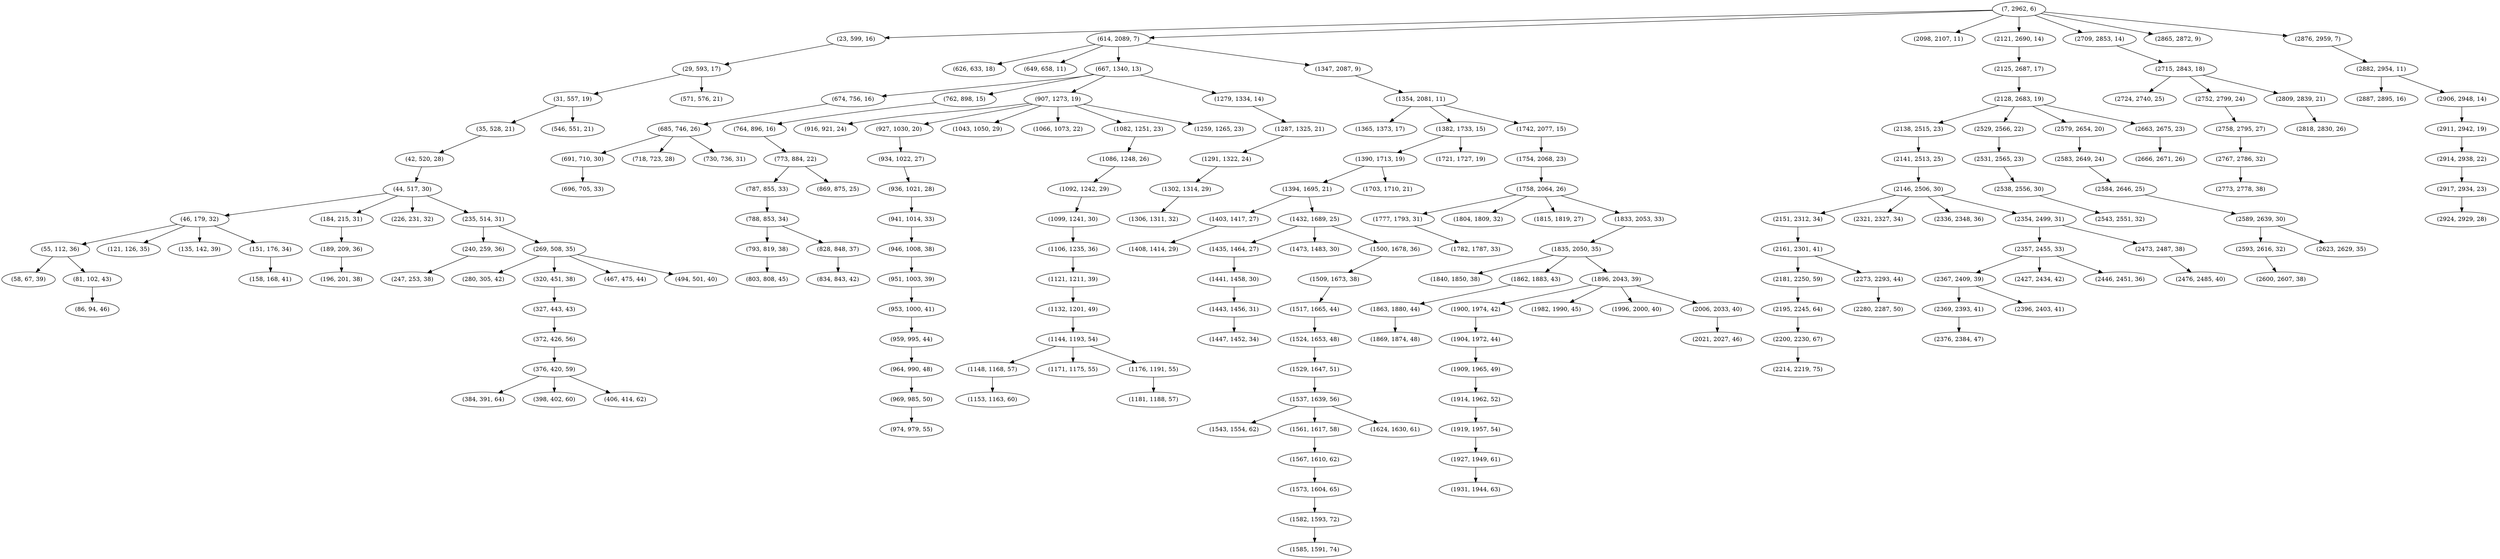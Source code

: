 digraph tree {
    "(7, 2962, 6)";
    "(23, 599, 16)";
    "(29, 593, 17)";
    "(31, 557, 19)";
    "(35, 528, 21)";
    "(42, 520, 28)";
    "(44, 517, 30)";
    "(46, 179, 32)";
    "(55, 112, 36)";
    "(58, 67, 39)";
    "(81, 102, 43)";
    "(86, 94, 46)";
    "(121, 126, 35)";
    "(135, 142, 39)";
    "(151, 176, 34)";
    "(158, 168, 41)";
    "(184, 215, 31)";
    "(189, 209, 36)";
    "(196, 201, 38)";
    "(226, 231, 32)";
    "(235, 514, 31)";
    "(240, 259, 36)";
    "(247, 253, 38)";
    "(269, 508, 35)";
    "(280, 305, 42)";
    "(320, 451, 38)";
    "(327, 443, 43)";
    "(372, 426, 56)";
    "(376, 420, 59)";
    "(384, 391, 64)";
    "(398, 402, 60)";
    "(406, 414, 62)";
    "(467, 475, 44)";
    "(494, 501, 40)";
    "(546, 551, 21)";
    "(571, 576, 21)";
    "(614, 2089, 7)";
    "(626, 633, 18)";
    "(649, 658, 11)";
    "(667, 1340, 13)";
    "(674, 756, 16)";
    "(685, 746, 26)";
    "(691, 710, 30)";
    "(696, 705, 33)";
    "(718, 723, 28)";
    "(730, 736, 31)";
    "(762, 898, 15)";
    "(764, 896, 16)";
    "(773, 884, 22)";
    "(787, 855, 33)";
    "(788, 853, 34)";
    "(793, 819, 38)";
    "(803, 808, 45)";
    "(828, 848, 37)";
    "(834, 843, 42)";
    "(869, 875, 25)";
    "(907, 1273, 19)";
    "(916, 921, 24)";
    "(927, 1030, 20)";
    "(934, 1022, 27)";
    "(936, 1021, 28)";
    "(941, 1014, 33)";
    "(946, 1008, 38)";
    "(951, 1003, 39)";
    "(953, 1000, 41)";
    "(959, 995, 44)";
    "(964, 990, 48)";
    "(969, 985, 50)";
    "(974, 979, 55)";
    "(1043, 1050, 29)";
    "(1066, 1073, 22)";
    "(1082, 1251, 23)";
    "(1086, 1248, 26)";
    "(1092, 1242, 29)";
    "(1099, 1241, 30)";
    "(1106, 1235, 36)";
    "(1121, 1211, 39)";
    "(1132, 1201, 49)";
    "(1144, 1193, 54)";
    "(1148, 1168, 57)";
    "(1153, 1163, 60)";
    "(1171, 1175, 55)";
    "(1176, 1191, 55)";
    "(1181, 1188, 57)";
    "(1259, 1265, 23)";
    "(1279, 1334, 14)";
    "(1287, 1325, 21)";
    "(1291, 1322, 24)";
    "(1302, 1314, 29)";
    "(1306, 1311, 32)";
    "(1347, 2087, 9)";
    "(1354, 2081, 11)";
    "(1365, 1373, 17)";
    "(1382, 1733, 15)";
    "(1390, 1713, 19)";
    "(1394, 1695, 21)";
    "(1403, 1417, 27)";
    "(1408, 1414, 29)";
    "(1432, 1689, 25)";
    "(1435, 1464, 27)";
    "(1441, 1458, 30)";
    "(1443, 1456, 31)";
    "(1447, 1452, 34)";
    "(1473, 1483, 30)";
    "(1500, 1678, 36)";
    "(1509, 1673, 38)";
    "(1517, 1665, 44)";
    "(1524, 1653, 48)";
    "(1529, 1647, 51)";
    "(1537, 1639, 56)";
    "(1543, 1554, 62)";
    "(1561, 1617, 58)";
    "(1567, 1610, 62)";
    "(1573, 1604, 65)";
    "(1582, 1593, 72)";
    "(1585, 1591, 74)";
    "(1624, 1630, 61)";
    "(1703, 1710, 21)";
    "(1721, 1727, 19)";
    "(1742, 2077, 15)";
    "(1754, 2068, 23)";
    "(1758, 2064, 26)";
    "(1777, 1793, 31)";
    "(1782, 1787, 33)";
    "(1804, 1809, 32)";
    "(1815, 1819, 27)";
    "(1833, 2053, 33)";
    "(1835, 2050, 35)";
    "(1840, 1850, 38)";
    "(1862, 1883, 43)";
    "(1863, 1880, 44)";
    "(1869, 1874, 48)";
    "(1896, 2043, 39)";
    "(1900, 1974, 42)";
    "(1904, 1972, 44)";
    "(1909, 1965, 49)";
    "(1914, 1962, 52)";
    "(1919, 1957, 54)";
    "(1927, 1949, 61)";
    "(1931, 1944, 63)";
    "(1982, 1990, 45)";
    "(1996, 2000, 40)";
    "(2006, 2033, 40)";
    "(2021, 2027, 46)";
    "(2098, 2107, 11)";
    "(2121, 2690, 14)";
    "(2125, 2687, 17)";
    "(2128, 2683, 19)";
    "(2138, 2515, 23)";
    "(2141, 2513, 25)";
    "(2146, 2506, 30)";
    "(2151, 2312, 34)";
    "(2161, 2301, 41)";
    "(2181, 2250, 59)";
    "(2195, 2245, 64)";
    "(2200, 2230, 67)";
    "(2214, 2219, 75)";
    "(2273, 2293, 44)";
    "(2280, 2287, 50)";
    "(2321, 2327, 34)";
    "(2336, 2348, 36)";
    "(2354, 2499, 31)";
    "(2357, 2455, 33)";
    "(2367, 2409, 39)";
    "(2369, 2393, 41)";
    "(2376, 2384, 47)";
    "(2396, 2403, 41)";
    "(2427, 2434, 42)";
    "(2446, 2451, 36)";
    "(2473, 2487, 38)";
    "(2476, 2485, 40)";
    "(2529, 2566, 22)";
    "(2531, 2565, 23)";
    "(2538, 2556, 30)";
    "(2543, 2551, 32)";
    "(2579, 2654, 20)";
    "(2583, 2649, 24)";
    "(2584, 2646, 25)";
    "(2589, 2639, 30)";
    "(2593, 2616, 32)";
    "(2600, 2607, 38)";
    "(2623, 2629, 35)";
    "(2663, 2675, 23)";
    "(2666, 2671, 26)";
    "(2709, 2853, 14)";
    "(2715, 2843, 18)";
    "(2724, 2740, 25)";
    "(2752, 2799, 24)";
    "(2758, 2795, 27)";
    "(2767, 2786, 32)";
    "(2773, 2778, 38)";
    "(2809, 2839, 21)";
    "(2818, 2830, 26)";
    "(2865, 2872, 9)";
    "(2876, 2959, 7)";
    "(2882, 2954, 11)";
    "(2887, 2895, 16)";
    "(2906, 2948, 14)";
    "(2911, 2942, 19)";
    "(2914, 2938, 22)";
    "(2917, 2934, 23)";
    "(2924, 2929, 28)";
    "(7, 2962, 6)" -> "(23, 599, 16)";
    "(7, 2962, 6)" -> "(614, 2089, 7)";
    "(7, 2962, 6)" -> "(2098, 2107, 11)";
    "(7, 2962, 6)" -> "(2121, 2690, 14)";
    "(7, 2962, 6)" -> "(2709, 2853, 14)";
    "(7, 2962, 6)" -> "(2865, 2872, 9)";
    "(7, 2962, 6)" -> "(2876, 2959, 7)";
    "(23, 599, 16)" -> "(29, 593, 17)";
    "(29, 593, 17)" -> "(31, 557, 19)";
    "(29, 593, 17)" -> "(571, 576, 21)";
    "(31, 557, 19)" -> "(35, 528, 21)";
    "(31, 557, 19)" -> "(546, 551, 21)";
    "(35, 528, 21)" -> "(42, 520, 28)";
    "(42, 520, 28)" -> "(44, 517, 30)";
    "(44, 517, 30)" -> "(46, 179, 32)";
    "(44, 517, 30)" -> "(184, 215, 31)";
    "(44, 517, 30)" -> "(226, 231, 32)";
    "(44, 517, 30)" -> "(235, 514, 31)";
    "(46, 179, 32)" -> "(55, 112, 36)";
    "(46, 179, 32)" -> "(121, 126, 35)";
    "(46, 179, 32)" -> "(135, 142, 39)";
    "(46, 179, 32)" -> "(151, 176, 34)";
    "(55, 112, 36)" -> "(58, 67, 39)";
    "(55, 112, 36)" -> "(81, 102, 43)";
    "(81, 102, 43)" -> "(86, 94, 46)";
    "(151, 176, 34)" -> "(158, 168, 41)";
    "(184, 215, 31)" -> "(189, 209, 36)";
    "(189, 209, 36)" -> "(196, 201, 38)";
    "(235, 514, 31)" -> "(240, 259, 36)";
    "(235, 514, 31)" -> "(269, 508, 35)";
    "(240, 259, 36)" -> "(247, 253, 38)";
    "(269, 508, 35)" -> "(280, 305, 42)";
    "(269, 508, 35)" -> "(320, 451, 38)";
    "(269, 508, 35)" -> "(467, 475, 44)";
    "(269, 508, 35)" -> "(494, 501, 40)";
    "(320, 451, 38)" -> "(327, 443, 43)";
    "(327, 443, 43)" -> "(372, 426, 56)";
    "(372, 426, 56)" -> "(376, 420, 59)";
    "(376, 420, 59)" -> "(384, 391, 64)";
    "(376, 420, 59)" -> "(398, 402, 60)";
    "(376, 420, 59)" -> "(406, 414, 62)";
    "(614, 2089, 7)" -> "(626, 633, 18)";
    "(614, 2089, 7)" -> "(649, 658, 11)";
    "(614, 2089, 7)" -> "(667, 1340, 13)";
    "(614, 2089, 7)" -> "(1347, 2087, 9)";
    "(667, 1340, 13)" -> "(674, 756, 16)";
    "(667, 1340, 13)" -> "(762, 898, 15)";
    "(667, 1340, 13)" -> "(907, 1273, 19)";
    "(667, 1340, 13)" -> "(1279, 1334, 14)";
    "(674, 756, 16)" -> "(685, 746, 26)";
    "(685, 746, 26)" -> "(691, 710, 30)";
    "(685, 746, 26)" -> "(718, 723, 28)";
    "(685, 746, 26)" -> "(730, 736, 31)";
    "(691, 710, 30)" -> "(696, 705, 33)";
    "(762, 898, 15)" -> "(764, 896, 16)";
    "(764, 896, 16)" -> "(773, 884, 22)";
    "(773, 884, 22)" -> "(787, 855, 33)";
    "(773, 884, 22)" -> "(869, 875, 25)";
    "(787, 855, 33)" -> "(788, 853, 34)";
    "(788, 853, 34)" -> "(793, 819, 38)";
    "(788, 853, 34)" -> "(828, 848, 37)";
    "(793, 819, 38)" -> "(803, 808, 45)";
    "(828, 848, 37)" -> "(834, 843, 42)";
    "(907, 1273, 19)" -> "(916, 921, 24)";
    "(907, 1273, 19)" -> "(927, 1030, 20)";
    "(907, 1273, 19)" -> "(1043, 1050, 29)";
    "(907, 1273, 19)" -> "(1066, 1073, 22)";
    "(907, 1273, 19)" -> "(1082, 1251, 23)";
    "(907, 1273, 19)" -> "(1259, 1265, 23)";
    "(927, 1030, 20)" -> "(934, 1022, 27)";
    "(934, 1022, 27)" -> "(936, 1021, 28)";
    "(936, 1021, 28)" -> "(941, 1014, 33)";
    "(941, 1014, 33)" -> "(946, 1008, 38)";
    "(946, 1008, 38)" -> "(951, 1003, 39)";
    "(951, 1003, 39)" -> "(953, 1000, 41)";
    "(953, 1000, 41)" -> "(959, 995, 44)";
    "(959, 995, 44)" -> "(964, 990, 48)";
    "(964, 990, 48)" -> "(969, 985, 50)";
    "(969, 985, 50)" -> "(974, 979, 55)";
    "(1082, 1251, 23)" -> "(1086, 1248, 26)";
    "(1086, 1248, 26)" -> "(1092, 1242, 29)";
    "(1092, 1242, 29)" -> "(1099, 1241, 30)";
    "(1099, 1241, 30)" -> "(1106, 1235, 36)";
    "(1106, 1235, 36)" -> "(1121, 1211, 39)";
    "(1121, 1211, 39)" -> "(1132, 1201, 49)";
    "(1132, 1201, 49)" -> "(1144, 1193, 54)";
    "(1144, 1193, 54)" -> "(1148, 1168, 57)";
    "(1144, 1193, 54)" -> "(1171, 1175, 55)";
    "(1144, 1193, 54)" -> "(1176, 1191, 55)";
    "(1148, 1168, 57)" -> "(1153, 1163, 60)";
    "(1176, 1191, 55)" -> "(1181, 1188, 57)";
    "(1279, 1334, 14)" -> "(1287, 1325, 21)";
    "(1287, 1325, 21)" -> "(1291, 1322, 24)";
    "(1291, 1322, 24)" -> "(1302, 1314, 29)";
    "(1302, 1314, 29)" -> "(1306, 1311, 32)";
    "(1347, 2087, 9)" -> "(1354, 2081, 11)";
    "(1354, 2081, 11)" -> "(1365, 1373, 17)";
    "(1354, 2081, 11)" -> "(1382, 1733, 15)";
    "(1354, 2081, 11)" -> "(1742, 2077, 15)";
    "(1382, 1733, 15)" -> "(1390, 1713, 19)";
    "(1382, 1733, 15)" -> "(1721, 1727, 19)";
    "(1390, 1713, 19)" -> "(1394, 1695, 21)";
    "(1390, 1713, 19)" -> "(1703, 1710, 21)";
    "(1394, 1695, 21)" -> "(1403, 1417, 27)";
    "(1394, 1695, 21)" -> "(1432, 1689, 25)";
    "(1403, 1417, 27)" -> "(1408, 1414, 29)";
    "(1432, 1689, 25)" -> "(1435, 1464, 27)";
    "(1432, 1689, 25)" -> "(1473, 1483, 30)";
    "(1432, 1689, 25)" -> "(1500, 1678, 36)";
    "(1435, 1464, 27)" -> "(1441, 1458, 30)";
    "(1441, 1458, 30)" -> "(1443, 1456, 31)";
    "(1443, 1456, 31)" -> "(1447, 1452, 34)";
    "(1500, 1678, 36)" -> "(1509, 1673, 38)";
    "(1509, 1673, 38)" -> "(1517, 1665, 44)";
    "(1517, 1665, 44)" -> "(1524, 1653, 48)";
    "(1524, 1653, 48)" -> "(1529, 1647, 51)";
    "(1529, 1647, 51)" -> "(1537, 1639, 56)";
    "(1537, 1639, 56)" -> "(1543, 1554, 62)";
    "(1537, 1639, 56)" -> "(1561, 1617, 58)";
    "(1537, 1639, 56)" -> "(1624, 1630, 61)";
    "(1561, 1617, 58)" -> "(1567, 1610, 62)";
    "(1567, 1610, 62)" -> "(1573, 1604, 65)";
    "(1573, 1604, 65)" -> "(1582, 1593, 72)";
    "(1582, 1593, 72)" -> "(1585, 1591, 74)";
    "(1742, 2077, 15)" -> "(1754, 2068, 23)";
    "(1754, 2068, 23)" -> "(1758, 2064, 26)";
    "(1758, 2064, 26)" -> "(1777, 1793, 31)";
    "(1758, 2064, 26)" -> "(1804, 1809, 32)";
    "(1758, 2064, 26)" -> "(1815, 1819, 27)";
    "(1758, 2064, 26)" -> "(1833, 2053, 33)";
    "(1777, 1793, 31)" -> "(1782, 1787, 33)";
    "(1833, 2053, 33)" -> "(1835, 2050, 35)";
    "(1835, 2050, 35)" -> "(1840, 1850, 38)";
    "(1835, 2050, 35)" -> "(1862, 1883, 43)";
    "(1835, 2050, 35)" -> "(1896, 2043, 39)";
    "(1862, 1883, 43)" -> "(1863, 1880, 44)";
    "(1863, 1880, 44)" -> "(1869, 1874, 48)";
    "(1896, 2043, 39)" -> "(1900, 1974, 42)";
    "(1896, 2043, 39)" -> "(1982, 1990, 45)";
    "(1896, 2043, 39)" -> "(1996, 2000, 40)";
    "(1896, 2043, 39)" -> "(2006, 2033, 40)";
    "(1900, 1974, 42)" -> "(1904, 1972, 44)";
    "(1904, 1972, 44)" -> "(1909, 1965, 49)";
    "(1909, 1965, 49)" -> "(1914, 1962, 52)";
    "(1914, 1962, 52)" -> "(1919, 1957, 54)";
    "(1919, 1957, 54)" -> "(1927, 1949, 61)";
    "(1927, 1949, 61)" -> "(1931, 1944, 63)";
    "(2006, 2033, 40)" -> "(2021, 2027, 46)";
    "(2121, 2690, 14)" -> "(2125, 2687, 17)";
    "(2125, 2687, 17)" -> "(2128, 2683, 19)";
    "(2128, 2683, 19)" -> "(2138, 2515, 23)";
    "(2128, 2683, 19)" -> "(2529, 2566, 22)";
    "(2128, 2683, 19)" -> "(2579, 2654, 20)";
    "(2128, 2683, 19)" -> "(2663, 2675, 23)";
    "(2138, 2515, 23)" -> "(2141, 2513, 25)";
    "(2141, 2513, 25)" -> "(2146, 2506, 30)";
    "(2146, 2506, 30)" -> "(2151, 2312, 34)";
    "(2146, 2506, 30)" -> "(2321, 2327, 34)";
    "(2146, 2506, 30)" -> "(2336, 2348, 36)";
    "(2146, 2506, 30)" -> "(2354, 2499, 31)";
    "(2151, 2312, 34)" -> "(2161, 2301, 41)";
    "(2161, 2301, 41)" -> "(2181, 2250, 59)";
    "(2161, 2301, 41)" -> "(2273, 2293, 44)";
    "(2181, 2250, 59)" -> "(2195, 2245, 64)";
    "(2195, 2245, 64)" -> "(2200, 2230, 67)";
    "(2200, 2230, 67)" -> "(2214, 2219, 75)";
    "(2273, 2293, 44)" -> "(2280, 2287, 50)";
    "(2354, 2499, 31)" -> "(2357, 2455, 33)";
    "(2354, 2499, 31)" -> "(2473, 2487, 38)";
    "(2357, 2455, 33)" -> "(2367, 2409, 39)";
    "(2357, 2455, 33)" -> "(2427, 2434, 42)";
    "(2357, 2455, 33)" -> "(2446, 2451, 36)";
    "(2367, 2409, 39)" -> "(2369, 2393, 41)";
    "(2367, 2409, 39)" -> "(2396, 2403, 41)";
    "(2369, 2393, 41)" -> "(2376, 2384, 47)";
    "(2473, 2487, 38)" -> "(2476, 2485, 40)";
    "(2529, 2566, 22)" -> "(2531, 2565, 23)";
    "(2531, 2565, 23)" -> "(2538, 2556, 30)";
    "(2538, 2556, 30)" -> "(2543, 2551, 32)";
    "(2579, 2654, 20)" -> "(2583, 2649, 24)";
    "(2583, 2649, 24)" -> "(2584, 2646, 25)";
    "(2584, 2646, 25)" -> "(2589, 2639, 30)";
    "(2589, 2639, 30)" -> "(2593, 2616, 32)";
    "(2589, 2639, 30)" -> "(2623, 2629, 35)";
    "(2593, 2616, 32)" -> "(2600, 2607, 38)";
    "(2663, 2675, 23)" -> "(2666, 2671, 26)";
    "(2709, 2853, 14)" -> "(2715, 2843, 18)";
    "(2715, 2843, 18)" -> "(2724, 2740, 25)";
    "(2715, 2843, 18)" -> "(2752, 2799, 24)";
    "(2715, 2843, 18)" -> "(2809, 2839, 21)";
    "(2752, 2799, 24)" -> "(2758, 2795, 27)";
    "(2758, 2795, 27)" -> "(2767, 2786, 32)";
    "(2767, 2786, 32)" -> "(2773, 2778, 38)";
    "(2809, 2839, 21)" -> "(2818, 2830, 26)";
    "(2876, 2959, 7)" -> "(2882, 2954, 11)";
    "(2882, 2954, 11)" -> "(2887, 2895, 16)";
    "(2882, 2954, 11)" -> "(2906, 2948, 14)";
    "(2906, 2948, 14)" -> "(2911, 2942, 19)";
    "(2911, 2942, 19)" -> "(2914, 2938, 22)";
    "(2914, 2938, 22)" -> "(2917, 2934, 23)";
    "(2917, 2934, 23)" -> "(2924, 2929, 28)";
}
